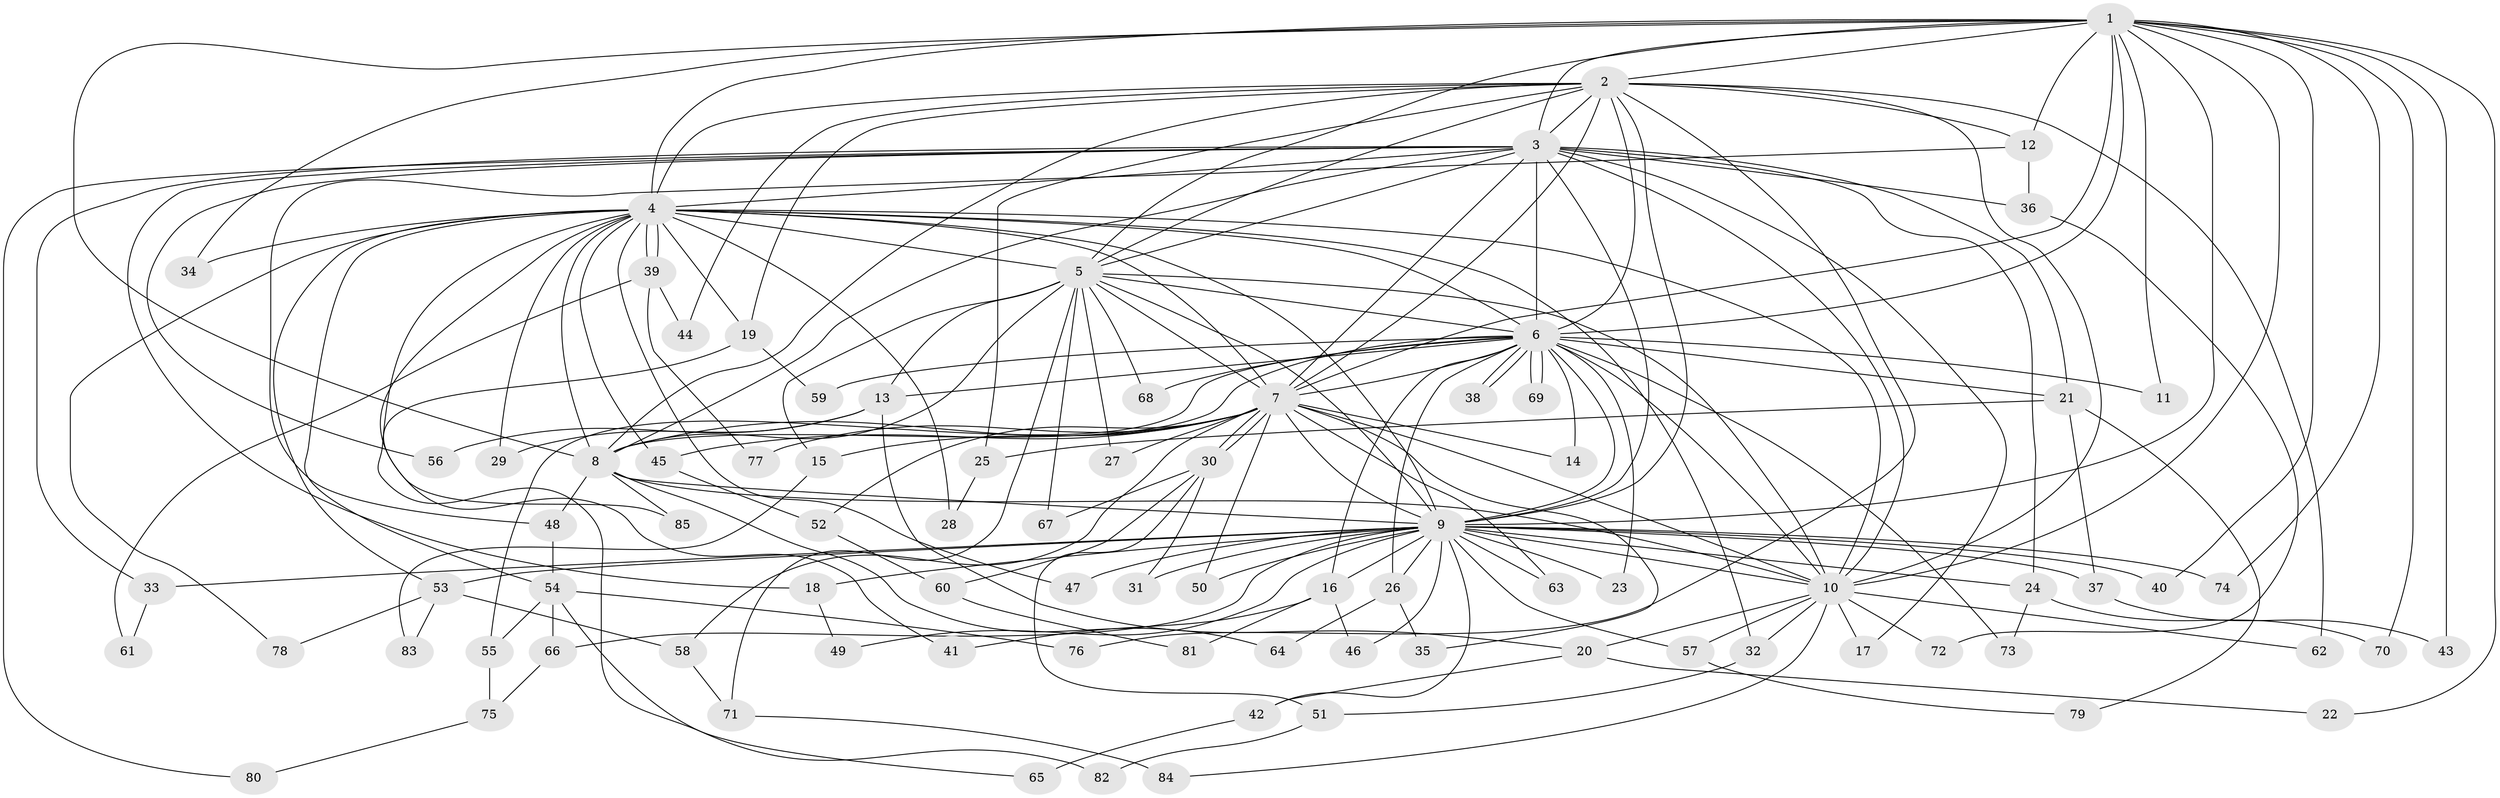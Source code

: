 // coarse degree distribution, {2: 0.11764705882352941, 16: 0.029411764705882353, 5: 0.14705882352941177, 1: 0.058823529411764705, 3: 0.2647058823529412, 4: 0.17647058823529413, 17: 0.029411764705882353, 15: 0.08823529411764706, 13: 0.029411764705882353, 10: 0.029411764705882353, 7: 0.029411764705882353}
// Generated by graph-tools (version 1.1) at 2025/36/03/04/25 23:36:30]
// undirected, 85 vertices, 195 edges
graph export_dot {
  node [color=gray90,style=filled];
  1;
  2;
  3;
  4;
  5;
  6;
  7;
  8;
  9;
  10;
  11;
  12;
  13;
  14;
  15;
  16;
  17;
  18;
  19;
  20;
  21;
  22;
  23;
  24;
  25;
  26;
  27;
  28;
  29;
  30;
  31;
  32;
  33;
  34;
  35;
  36;
  37;
  38;
  39;
  40;
  41;
  42;
  43;
  44;
  45;
  46;
  47;
  48;
  49;
  50;
  51;
  52;
  53;
  54;
  55;
  56;
  57;
  58;
  59;
  60;
  61;
  62;
  63;
  64;
  65;
  66;
  67;
  68;
  69;
  70;
  71;
  72;
  73;
  74;
  75;
  76;
  77;
  78;
  79;
  80;
  81;
  82;
  83;
  84;
  85;
  1 -- 2;
  1 -- 3;
  1 -- 4;
  1 -- 5;
  1 -- 6;
  1 -- 7;
  1 -- 8;
  1 -- 9;
  1 -- 10;
  1 -- 11;
  1 -- 12;
  1 -- 22;
  1 -- 34;
  1 -- 40;
  1 -- 43;
  1 -- 70;
  1 -- 74;
  2 -- 3;
  2 -- 4;
  2 -- 5;
  2 -- 6;
  2 -- 7;
  2 -- 8;
  2 -- 9;
  2 -- 10;
  2 -- 12;
  2 -- 19;
  2 -- 25;
  2 -- 44;
  2 -- 62;
  2 -- 76;
  3 -- 4;
  3 -- 5;
  3 -- 6;
  3 -- 7;
  3 -- 8;
  3 -- 9;
  3 -- 10;
  3 -- 17;
  3 -- 18;
  3 -- 21;
  3 -- 24;
  3 -- 33;
  3 -- 36;
  3 -- 56;
  3 -- 80;
  4 -- 5;
  4 -- 6;
  4 -- 7;
  4 -- 8;
  4 -- 9;
  4 -- 10;
  4 -- 19;
  4 -- 28;
  4 -- 29;
  4 -- 32;
  4 -- 34;
  4 -- 39;
  4 -- 39;
  4 -- 45;
  4 -- 47;
  4 -- 53;
  4 -- 54;
  4 -- 65;
  4 -- 78;
  4 -- 85;
  5 -- 6;
  5 -- 7;
  5 -- 8;
  5 -- 9;
  5 -- 10;
  5 -- 13;
  5 -- 15;
  5 -- 27;
  5 -- 67;
  5 -- 68;
  5 -- 71;
  6 -- 7;
  6 -- 8;
  6 -- 9;
  6 -- 10;
  6 -- 11;
  6 -- 13;
  6 -- 14;
  6 -- 16;
  6 -- 21;
  6 -- 23;
  6 -- 26;
  6 -- 38;
  6 -- 38;
  6 -- 55;
  6 -- 59;
  6 -- 68;
  6 -- 69;
  6 -- 69;
  6 -- 73;
  7 -- 8;
  7 -- 9;
  7 -- 10;
  7 -- 14;
  7 -- 15;
  7 -- 27;
  7 -- 30;
  7 -- 30;
  7 -- 35;
  7 -- 45;
  7 -- 50;
  7 -- 52;
  7 -- 58;
  7 -- 63;
  7 -- 77;
  8 -- 9;
  8 -- 10;
  8 -- 48;
  8 -- 64;
  8 -- 85;
  9 -- 10;
  9 -- 16;
  9 -- 18;
  9 -- 23;
  9 -- 24;
  9 -- 26;
  9 -- 31;
  9 -- 33;
  9 -- 37;
  9 -- 40;
  9 -- 42;
  9 -- 46;
  9 -- 47;
  9 -- 49;
  9 -- 50;
  9 -- 53;
  9 -- 57;
  9 -- 63;
  9 -- 66;
  9 -- 74;
  10 -- 17;
  10 -- 20;
  10 -- 32;
  10 -- 57;
  10 -- 62;
  10 -- 72;
  10 -- 84;
  12 -- 36;
  12 -- 48;
  13 -- 20;
  13 -- 29;
  13 -- 56;
  15 -- 83;
  16 -- 41;
  16 -- 46;
  16 -- 81;
  18 -- 49;
  19 -- 41;
  19 -- 59;
  20 -- 22;
  20 -- 42;
  21 -- 25;
  21 -- 37;
  21 -- 79;
  24 -- 70;
  24 -- 73;
  25 -- 28;
  26 -- 35;
  26 -- 64;
  30 -- 31;
  30 -- 51;
  30 -- 60;
  30 -- 67;
  32 -- 51;
  33 -- 61;
  36 -- 72;
  37 -- 43;
  39 -- 44;
  39 -- 61;
  39 -- 77;
  42 -- 65;
  45 -- 52;
  48 -- 54;
  51 -- 82;
  52 -- 60;
  53 -- 58;
  53 -- 78;
  53 -- 83;
  54 -- 55;
  54 -- 66;
  54 -- 76;
  54 -- 82;
  55 -- 75;
  57 -- 79;
  58 -- 71;
  60 -- 81;
  66 -- 75;
  71 -- 84;
  75 -- 80;
}
